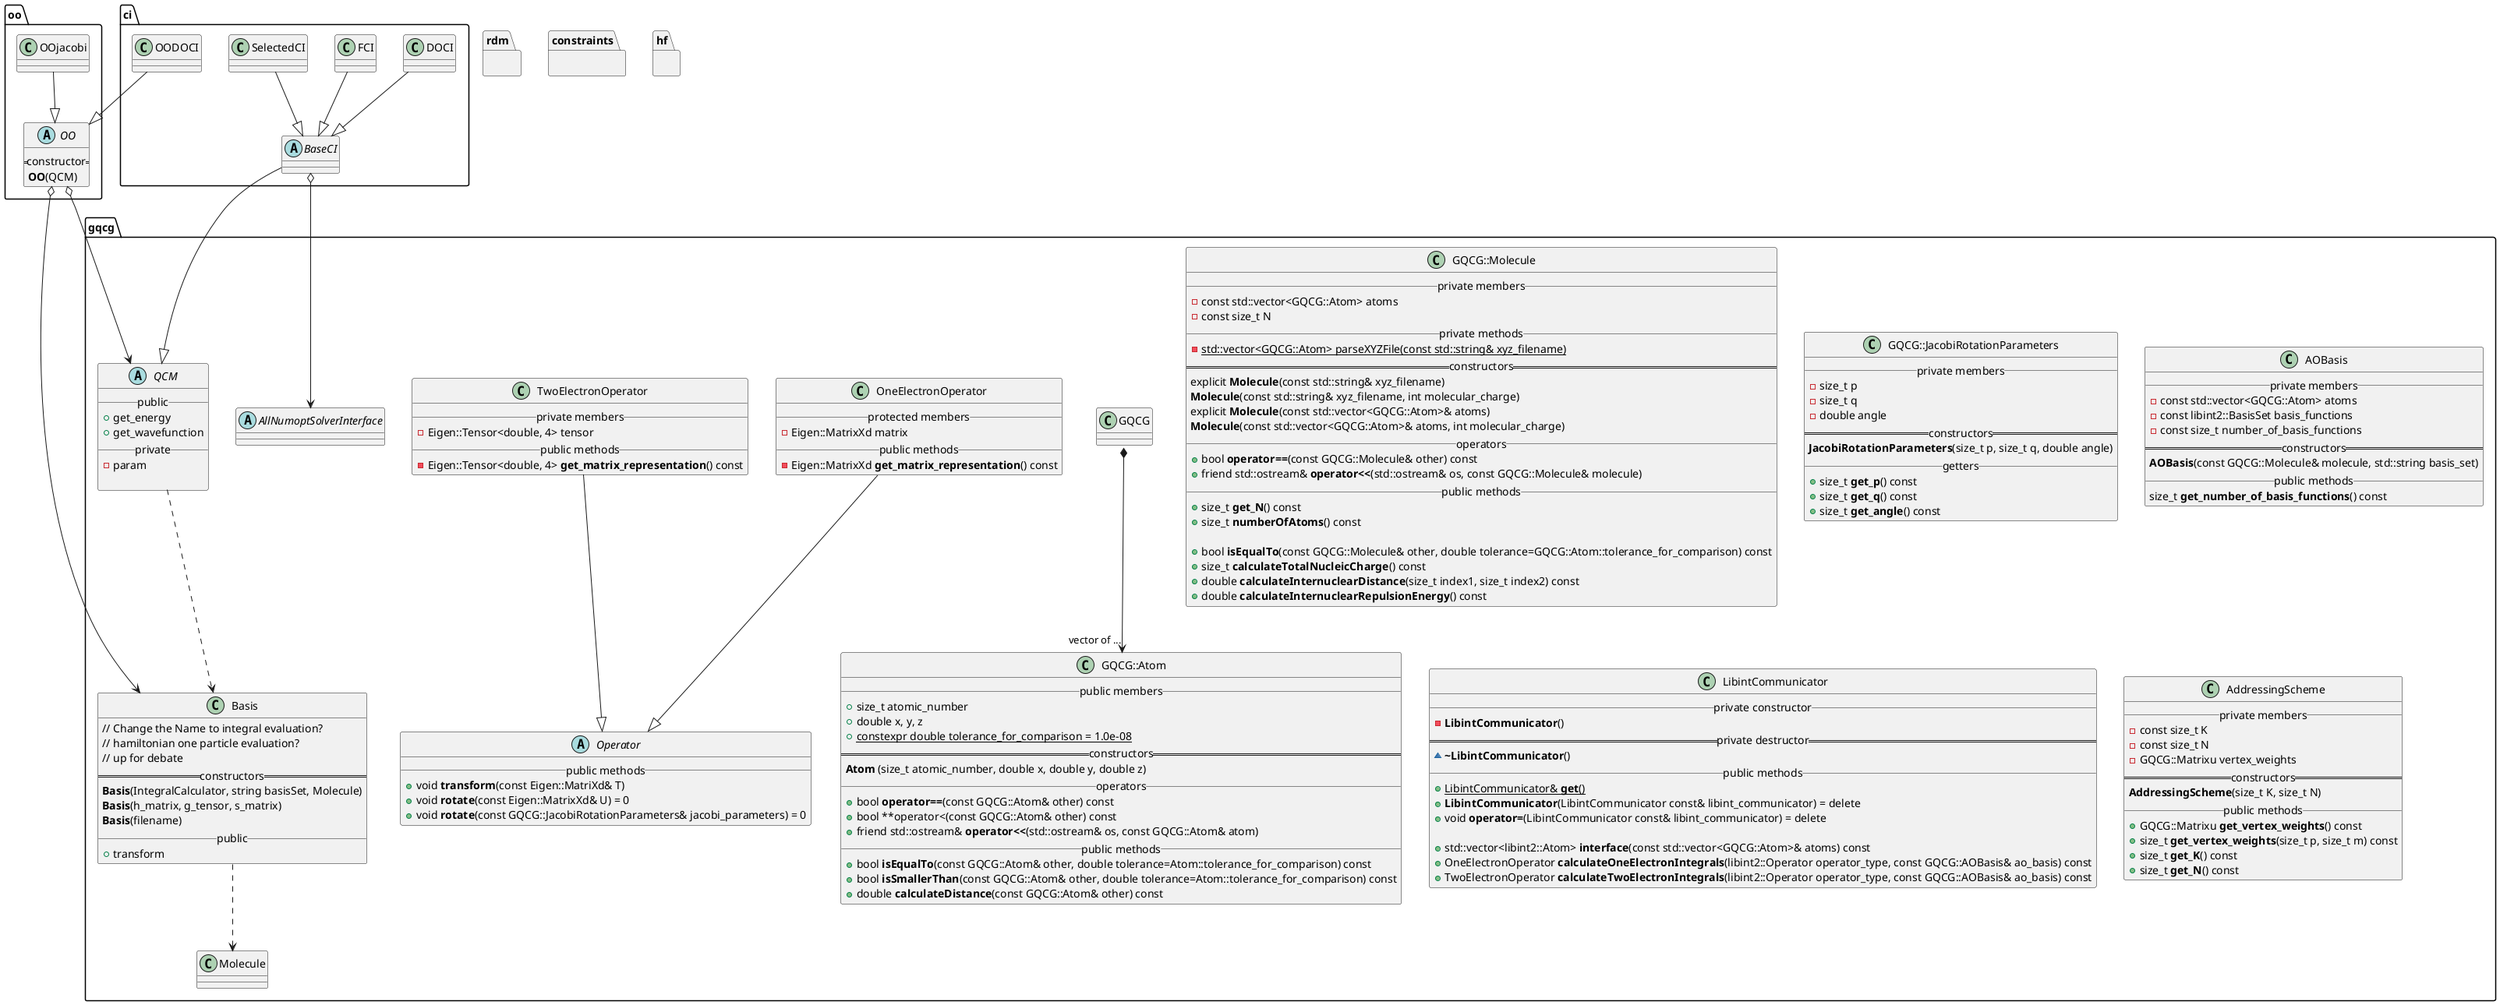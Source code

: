 @startuml

namespace gqcg {

    class GQCG::Atom {
        __ public members __
            + size_t atomic_number
            + double x, y, z
            + {static} constexpr double tolerance_for_comparison = 1.0e-08
        == constructors ==
            **Atom** (size_t atomic_number, double x, double y, double z)
        __ operators __
            + bool **operator==**(const GQCG::Atom& other) const
            + bool **operator<(const GQCG::Atom& other) const
            + friend std::ostream& **operator<<**(std::ostream& os, const GQCG::Atom& atom)
        __ public methods __
            + bool **isEqualTo**(const GQCG::Atom& other, double tolerance=Atom::tolerance_for_comparison) const
            + bool **isSmallerThan**(const GQCG::Atom& other, double tolerance=Atom::tolerance_for_comparison) const
            + double **calculateDistance**(const GQCG::Atom& other) const
    }

    GQCG::Molecule *--> "vector of ..." GQCG::Atom
    class GQCG::Molecule {
        __ private members __
            - const std::vector<GQCG::Atom> atoms
            - const size_t N
        __ private methods __
            - {static} std::vector<GQCG::Atom> parseXYZFile(const std::string& xyz_filename)
        == constructors ==
            explicit **Molecule**(const std::string& xyz_filename)
            **Molecule**(const std::string& xyz_filename, int molecular_charge)
            explicit **Molecule**(const std::vector<GQCG::Atom>& atoms)
            **Molecule**(const std::vector<GQCG::Atom>& atoms, int molecular_charge)
        __ operators __
            + bool **operator==**(const GQCG::Molecule& other) const
            + friend std::ostream& **operator<<**(std::ostream& os, const GQCG::Molecule& molecule)
        __ public methods __
            + size_t **get_N**() const
            + size_t **numberOfAtoms**() const

            + bool **isEqualTo**(const GQCG::Molecule& other, double tolerance=GQCG::Atom::tolerance_for_comparison) const
            + size_t **calculateTotalNucleicCharge**() const
            + double **calculateInternuclearDistance**(size_t index1, size_t index2) const
            + double **calculateInternuclearRepulsionEnergy**() const
    }


    class GQCG::JacobiRotationParameters {
        __ private members __
            - size_t p
            - size_t q
            - double angle
        == constructors ==
            **JacobiRotationParameters**(size_t p, size_t q, double angle)
        __ getters __
            + size_t **get_p**() const
            + size_t **get_q**() const
            + size_t **get_angle**() const
    }


    abstract class Operator {
        __ public methods __
            + void **transform**(const Eigen::MatriXd& T)
            + void **rotate**(const Eigen::MatrixXd& U) = 0
            + void **rotate**(const GQCG::JacobiRotationParameters& jacobi_parameters) = 0
    }

    OneElectronOperator --|> Operator
    class OneElectronOperator {
        __ protected members __
            - Eigen::MatrixXd matrix
        __ public methods __
            - Eigen::MatrixXd **get_matrix_representation**() const
    }

    TwoElectronOperator --|> Operator
    class TwoElectronOperator {
        __ private members __
            - Eigen::Tensor<double, 4> tensor
        __ public methods __
            - Eigen::Tensor<double, 4> **get_matrix_representation**() const
    }

    class AOBasis {
        __ private members __
            - const std::vector<GQCG::Atom> atoms
            - const libint2::BasisSet basis_functions
            - const size_t number_of_basis_functions
        == constructors ==
            **AOBasis**(const GQCG::Molecule& molecule, std::string basis_set)
        __ public methods __
            size_t **get_number_of_basis_functions**() const
    }

    class LibintCommunicator {
        __ private constructor __
            - **LibintCommunicator**()
        == private destructor ==
            ~ **~LibintCommunicator**()
        __ public methods __
            + {static} LibintCommunicator& **get**()
            + **LibintCommunicator**(LibintCommunicator const& libint_communicator) = delete
            + void **operator=**(LibintCommunicator const& libint_communicator) = delete

            + std::vector<libint2::Atom> **interface**(const std::vector<GQCG::Atom>& atoms) const
            + OneElectronOperator **calculateOneElectronIntegrals**(libint2::Operator operator_type, const GQCG::AOBasis& ao_basis) const
            + TwoElectronOperator **calculateTwoElectronIntegrals**(libint2::Operator operator_type, const GQCG::AOBasis& ao_basis) const
    }


    class AddressingScheme {
        __ private members __
            - const size_t K
            - const size_t N
            - GQCG::Matrixu vertex_weights
        == constructors ==
            **AddressingScheme**(size_t K, size_t N)
        __ public methods __
            + GQCG::Matrixu **get_vertex_weights**() const
            + size_t **get_vertex_weights**(size_t p, size_t m) const
            + size_t **get_K**() const
            + size_t **get_N**() const
    }

    class Basis {
        // Change the Name to integral evaluation?
        // hamiltonian one particle evaluation?
        // up for debate
        == constructors ==
           **Basis**(IntegralCalculator, string basisSet, Molecule)
           **Basis**(h_matrix, g_tensor, s_matrix)
           **Basis**(filename)
        __public__
           +transform
   }

    abstract class QCM {
        __public__
        +get_energy
        +get_wavefunction
        __private__
        -param

    }

    abstract AllNumoptSolverInterface
    gqcg.Basis ..> gqcg.Molecule

    gqcg.QCM ..> gqcg.Basis



}

namespace oo {
    abstract class OO {
        ==constructor==
         **OO**(QCM)
    }
    class OOjacobi {

    }
}


oo.OO o--> gqcg.QCM
oo.OO o--> gqcg.Basis
oo.OOjacobi --|> oo.OO

namespace ci {
    abstract class BaseCI
    class DOCI
    class FCI
    class OODOCI
    class SelectedCI
}

ci.BaseCI --|> gqcg.QCM
ci.OODOCI --|> oo.OO
ci.DOCI --|> ci.BaseCI
ci.FCI --|> ci.BaseCI
ci.SelectedCI --|> ci.BaseCI
ci.BaseCI o--> gqcg.AllNumoptSolverInterface

namespace rdm {
}
namespace constraints {
}

namespace hf {
}


@enduml

